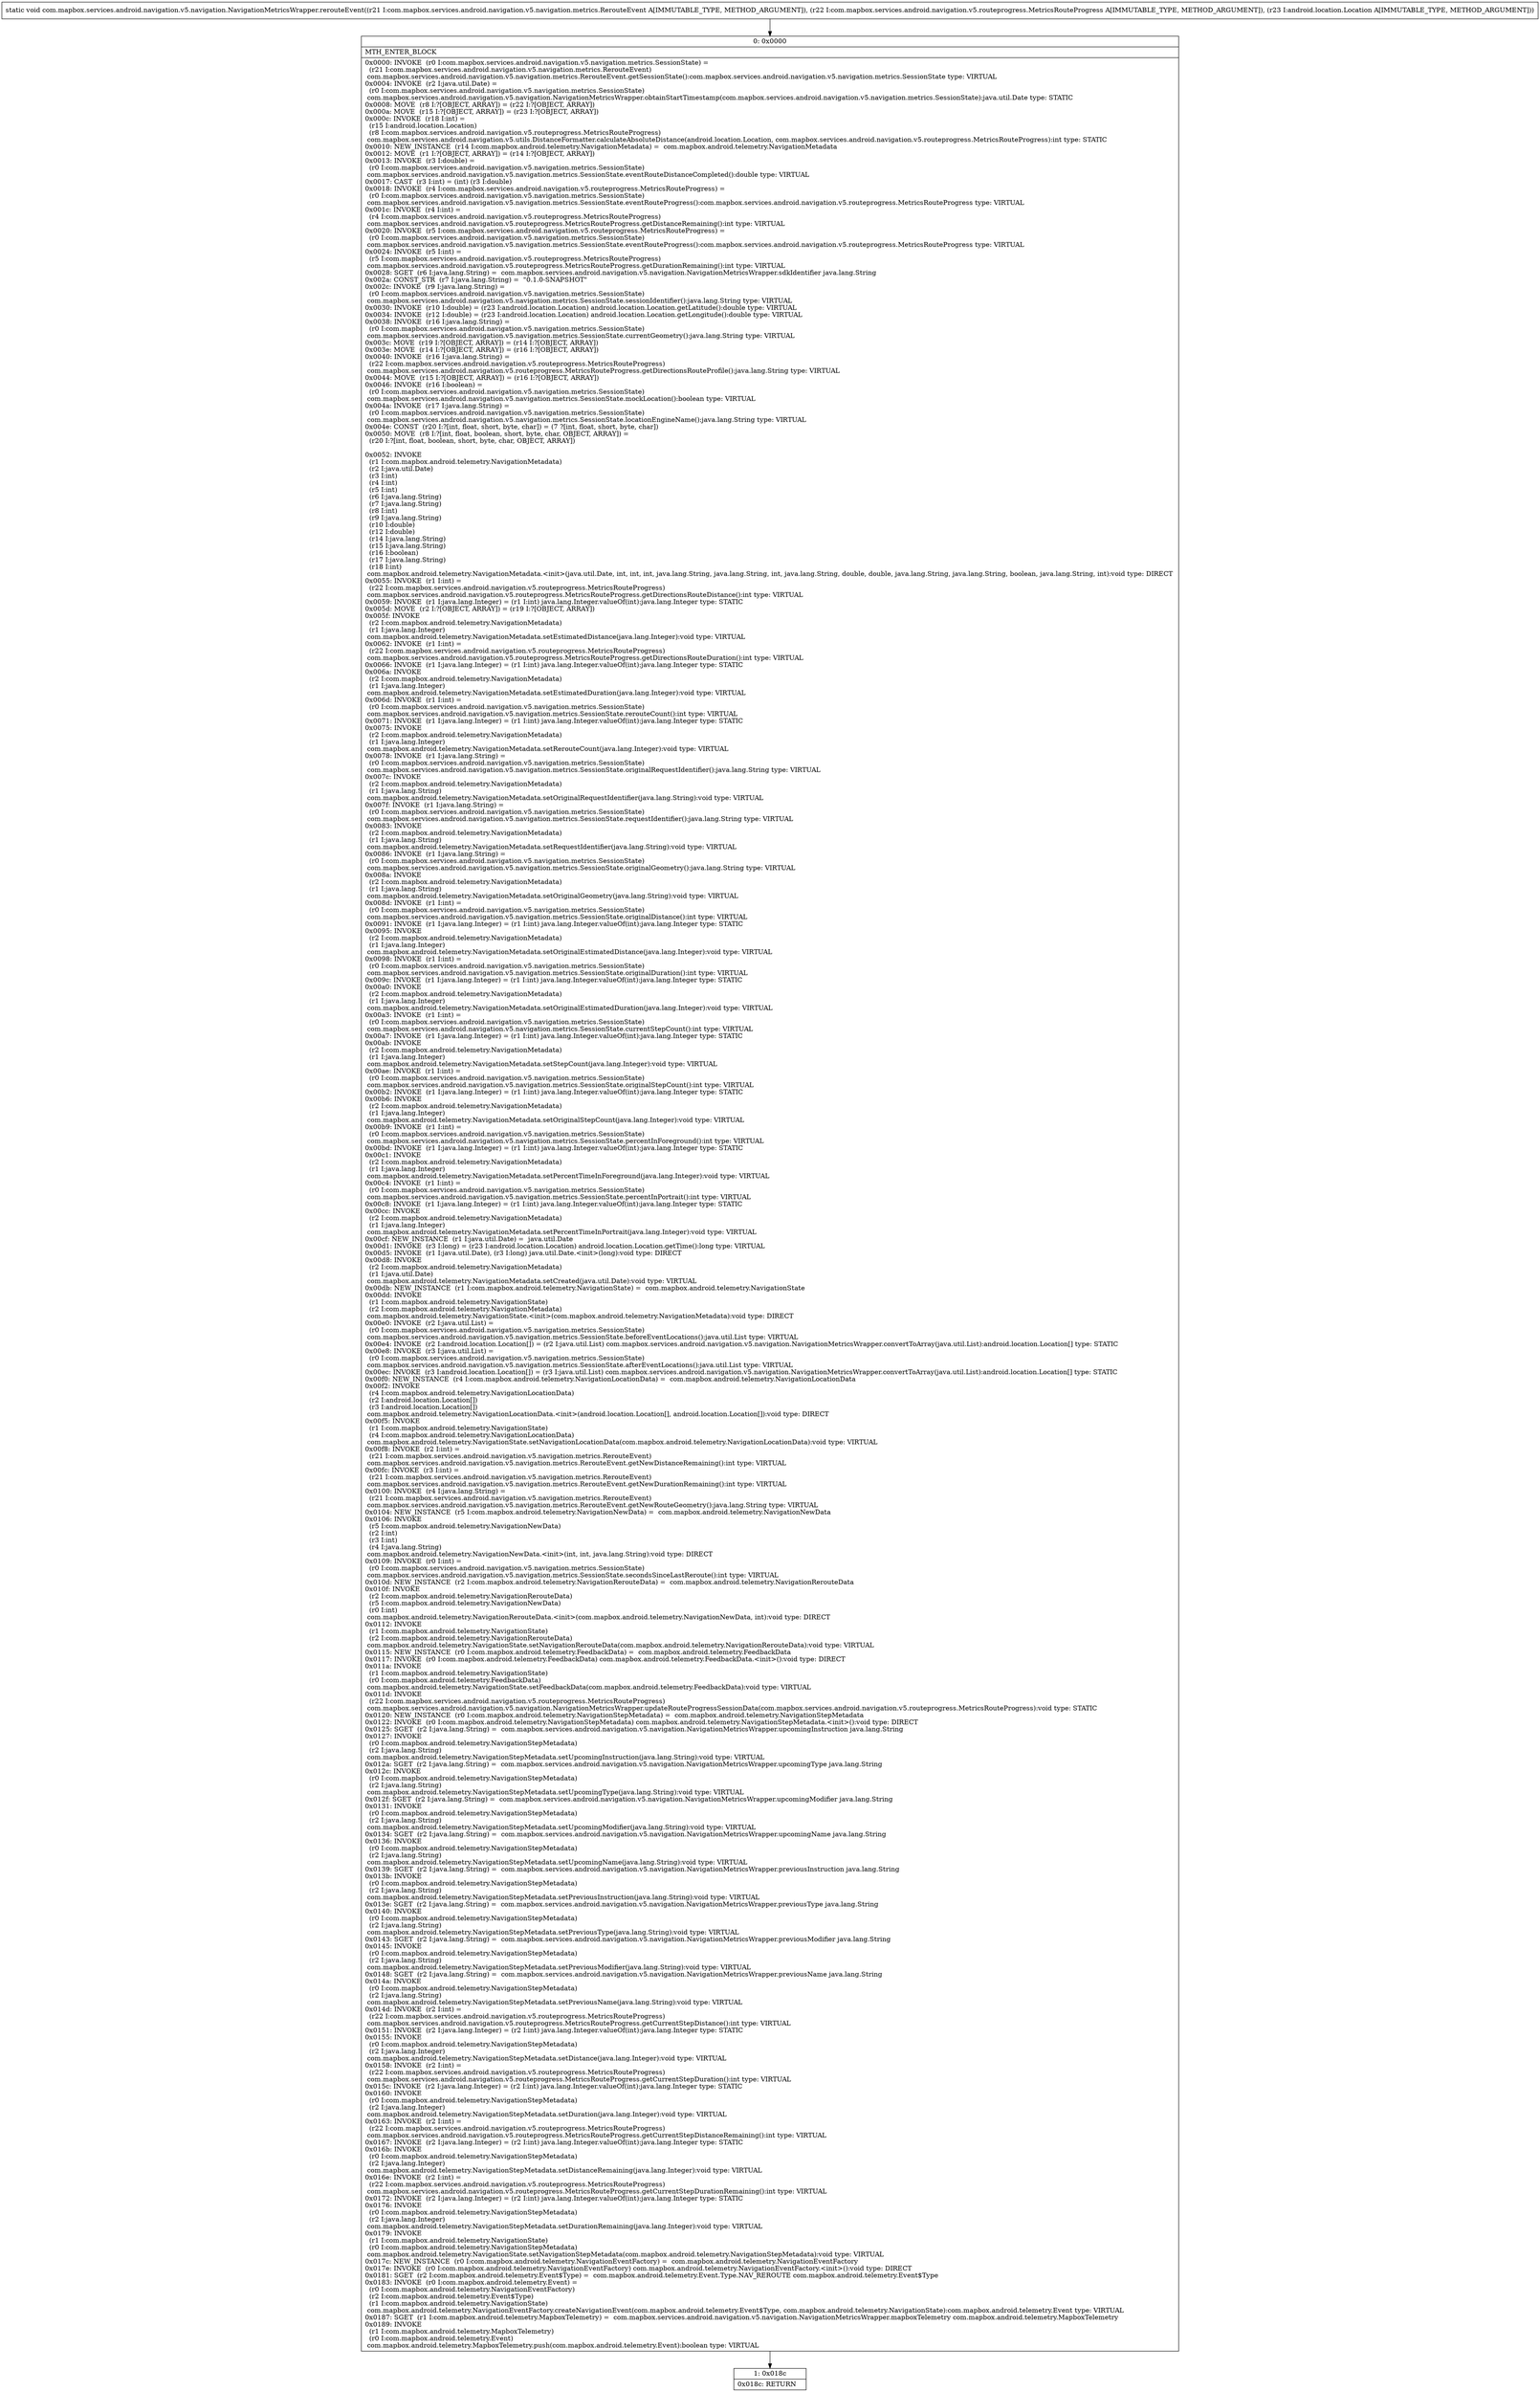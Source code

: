 digraph "CFG forcom.mapbox.services.android.navigation.v5.navigation.NavigationMetricsWrapper.rerouteEvent(Lcom\/mapbox\/services\/android\/navigation\/v5\/navigation\/metrics\/RerouteEvent;Lcom\/mapbox\/services\/android\/navigation\/v5\/routeprogress\/MetricsRouteProgress;Landroid\/location\/Location;)V" {
Node_0 [shape=record,label="{0\:\ 0x0000|MTH_ENTER_BLOCK\l|0x0000: INVOKE  (r0 I:com.mapbox.services.android.navigation.v5.navigation.metrics.SessionState) = \l  (r21 I:com.mapbox.services.android.navigation.v5.navigation.metrics.RerouteEvent)\l com.mapbox.services.android.navigation.v5.navigation.metrics.RerouteEvent.getSessionState():com.mapbox.services.android.navigation.v5.navigation.metrics.SessionState type: VIRTUAL \l0x0004: INVOKE  (r2 I:java.util.Date) = \l  (r0 I:com.mapbox.services.android.navigation.v5.navigation.metrics.SessionState)\l com.mapbox.services.android.navigation.v5.navigation.NavigationMetricsWrapper.obtainStartTimestamp(com.mapbox.services.android.navigation.v5.navigation.metrics.SessionState):java.util.Date type: STATIC \l0x0008: MOVE  (r8 I:?[OBJECT, ARRAY]) = (r22 I:?[OBJECT, ARRAY]) \l0x000a: MOVE  (r15 I:?[OBJECT, ARRAY]) = (r23 I:?[OBJECT, ARRAY]) \l0x000c: INVOKE  (r18 I:int) = \l  (r15 I:android.location.Location)\l  (r8 I:com.mapbox.services.android.navigation.v5.routeprogress.MetricsRouteProgress)\l com.mapbox.services.android.navigation.v5.utils.DistanceFormatter.calculateAbsoluteDistance(android.location.Location, com.mapbox.services.android.navigation.v5.routeprogress.MetricsRouteProgress):int type: STATIC \l0x0010: NEW_INSTANCE  (r14 I:com.mapbox.android.telemetry.NavigationMetadata) =  com.mapbox.android.telemetry.NavigationMetadata \l0x0012: MOVE  (r1 I:?[OBJECT, ARRAY]) = (r14 I:?[OBJECT, ARRAY]) \l0x0013: INVOKE  (r3 I:double) = \l  (r0 I:com.mapbox.services.android.navigation.v5.navigation.metrics.SessionState)\l com.mapbox.services.android.navigation.v5.navigation.metrics.SessionState.eventRouteDistanceCompleted():double type: VIRTUAL \l0x0017: CAST  (r3 I:int) = (int) (r3 I:double) \l0x0018: INVOKE  (r4 I:com.mapbox.services.android.navigation.v5.routeprogress.MetricsRouteProgress) = \l  (r0 I:com.mapbox.services.android.navigation.v5.navigation.metrics.SessionState)\l com.mapbox.services.android.navigation.v5.navigation.metrics.SessionState.eventRouteProgress():com.mapbox.services.android.navigation.v5.routeprogress.MetricsRouteProgress type: VIRTUAL \l0x001c: INVOKE  (r4 I:int) = \l  (r4 I:com.mapbox.services.android.navigation.v5.routeprogress.MetricsRouteProgress)\l com.mapbox.services.android.navigation.v5.routeprogress.MetricsRouteProgress.getDistanceRemaining():int type: VIRTUAL \l0x0020: INVOKE  (r5 I:com.mapbox.services.android.navigation.v5.routeprogress.MetricsRouteProgress) = \l  (r0 I:com.mapbox.services.android.navigation.v5.navigation.metrics.SessionState)\l com.mapbox.services.android.navigation.v5.navigation.metrics.SessionState.eventRouteProgress():com.mapbox.services.android.navigation.v5.routeprogress.MetricsRouteProgress type: VIRTUAL \l0x0024: INVOKE  (r5 I:int) = \l  (r5 I:com.mapbox.services.android.navigation.v5.routeprogress.MetricsRouteProgress)\l com.mapbox.services.android.navigation.v5.routeprogress.MetricsRouteProgress.getDurationRemaining():int type: VIRTUAL \l0x0028: SGET  (r6 I:java.lang.String) =  com.mapbox.services.android.navigation.v5.navigation.NavigationMetricsWrapper.sdkIdentifier java.lang.String \l0x002a: CONST_STR  (r7 I:java.lang.String) =  \"0.1.0\-SNAPSHOT\" \l0x002c: INVOKE  (r9 I:java.lang.String) = \l  (r0 I:com.mapbox.services.android.navigation.v5.navigation.metrics.SessionState)\l com.mapbox.services.android.navigation.v5.navigation.metrics.SessionState.sessionIdentifier():java.lang.String type: VIRTUAL \l0x0030: INVOKE  (r10 I:double) = (r23 I:android.location.Location) android.location.Location.getLatitude():double type: VIRTUAL \l0x0034: INVOKE  (r12 I:double) = (r23 I:android.location.Location) android.location.Location.getLongitude():double type: VIRTUAL \l0x0038: INVOKE  (r16 I:java.lang.String) = \l  (r0 I:com.mapbox.services.android.navigation.v5.navigation.metrics.SessionState)\l com.mapbox.services.android.navigation.v5.navigation.metrics.SessionState.currentGeometry():java.lang.String type: VIRTUAL \l0x003c: MOVE  (r19 I:?[OBJECT, ARRAY]) = (r14 I:?[OBJECT, ARRAY]) \l0x003e: MOVE  (r14 I:?[OBJECT, ARRAY]) = (r16 I:?[OBJECT, ARRAY]) \l0x0040: INVOKE  (r16 I:java.lang.String) = \l  (r22 I:com.mapbox.services.android.navigation.v5.routeprogress.MetricsRouteProgress)\l com.mapbox.services.android.navigation.v5.routeprogress.MetricsRouteProgress.getDirectionsRouteProfile():java.lang.String type: VIRTUAL \l0x0044: MOVE  (r15 I:?[OBJECT, ARRAY]) = (r16 I:?[OBJECT, ARRAY]) \l0x0046: INVOKE  (r16 I:boolean) = \l  (r0 I:com.mapbox.services.android.navigation.v5.navigation.metrics.SessionState)\l com.mapbox.services.android.navigation.v5.navigation.metrics.SessionState.mockLocation():boolean type: VIRTUAL \l0x004a: INVOKE  (r17 I:java.lang.String) = \l  (r0 I:com.mapbox.services.android.navigation.v5.navigation.metrics.SessionState)\l com.mapbox.services.android.navigation.v5.navigation.metrics.SessionState.locationEngineName():java.lang.String type: VIRTUAL \l0x004e: CONST  (r20 I:?[int, float, short, byte, char]) = (7 ?[int, float, short, byte, char]) \l0x0050: MOVE  (r8 I:?[int, float, boolean, short, byte, char, OBJECT, ARRAY]) = \l  (r20 I:?[int, float, boolean, short, byte, char, OBJECT, ARRAY])\l \l0x0052: INVOKE  \l  (r1 I:com.mapbox.android.telemetry.NavigationMetadata)\l  (r2 I:java.util.Date)\l  (r3 I:int)\l  (r4 I:int)\l  (r5 I:int)\l  (r6 I:java.lang.String)\l  (r7 I:java.lang.String)\l  (r8 I:int)\l  (r9 I:java.lang.String)\l  (r10 I:double)\l  (r12 I:double)\l  (r14 I:java.lang.String)\l  (r15 I:java.lang.String)\l  (r16 I:boolean)\l  (r17 I:java.lang.String)\l  (r18 I:int)\l com.mapbox.android.telemetry.NavigationMetadata.\<init\>(java.util.Date, int, int, int, java.lang.String, java.lang.String, int, java.lang.String, double, double, java.lang.String, java.lang.String, boolean, java.lang.String, int):void type: DIRECT \l0x0055: INVOKE  (r1 I:int) = \l  (r22 I:com.mapbox.services.android.navigation.v5.routeprogress.MetricsRouteProgress)\l com.mapbox.services.android.navigation.v5.routeprogress.MetricsRouteProgress.getDirectionsRouteDistance():int type: VIRTUAL \l0x0059: INVOKE  (r1 I:java.lang.Integer) = (r1 I:int) java.lang.Integer.valueOf(int):java.lang.Integer type: STATIC \l0x005d: MOVE  (r2 I:?[OBJECT, ARRAY]) = (r19 I:?[OBJECT, ARRAY]) \l0x005f: INVOKE  \l  (r2 I:com.mapbox.android.telemetry.NavigationMetadata)\l  (r1 I:java.lang.Integer)\l com.mapbox.android.telemetry.NavigationMetadata.setEstimatedDistance(java.lang.Integer):void type: VIRTUAL \l0x0062: INVOKE  (r1 I:int) = \l  (r22 I:com.mapbox.services.android.navigation.v5.routeprogress.MetricsRouteProgress)\l com.mapbox.services.android.navigation.v5.routeprogress.MetricsRouteProgress.getDirectionsRouteDuration():int type: VIRTUAL \l0x0066: INVOKE  (r1 I:java.lang.Integer) = (r1 I:int) java.lang.Integer.valueOf(int):java.lang.Integer type: STATIC \l0x006a: INVOKE  \l  (r2 I:com.mapbox.android.telemetry.NavigationMetadata)\l  (r1 I:java.lang.Integer)\l com.mapbox.android.telemetry.NavigationMetadata.setEstimatedDuration(java.lang.Integer):void type: VIRTUAL \l0x006d: INVOKE  (r1 I:int) = \l  (r0 I:com.mapbox.services.android.navigation.v5.navigation.metrics.SessionState)\l com.mapbox.services.android.navigation.v5.navigation.metrics.SessionState.rerouteCount():int type: VIRTUAL \l0x0071: INVOKE  (r1 I:java.lang.Integer) = (r1 I:int) java.lang.Integer.valueOf(int):java.lang.Integer type: STATIC \l0x0075: INVOKE  \l  (r2 I:com.mapbox.android.telemetry.NavigationMetadata)\l  (r1 I:java.lang.Integer)\l com.mapbox.android.telemetry.NavigationMetadata.setRerouteCount(java.lang.Integer):void type: VIRTUAL \l0x0078: INVOKE  (r1 I:java.lang.String) = \l  (r0 I:com.mapbox.services.android.navigation.v5.navigation.metrics.SessionState)\l com.mapbox.services.android.navigation.v5.navigation.metrics.SessionState.originalRequestIdentifier():java.lang.String type: VIRTUAL \l0x007c: INVOKE  \l  (r2 I:com.mapbox.android.telemetry.NavigationMetadata)\l  (r1 I:java.lang.String)\l com.mapbox.android.telemetry.NavigationMetadata.setOriginalRequestIdentifier(java.lang.String):void type: VIRTUAL \l0x007f: INVOKE  (r1 I:java.lang.String) = \l  (r0 I:com.mapbox.services.android.navigation.v5.navigation.metrics.SessionState)\l com.mapbox.services.android.navigation.v5.navigation.metrics.SessionState.requestIdentifier():java.lang.String type: VIRTUAL \l0x0083: INVOKE  \l  (r2 I:com.mapbox.android.telemetry.NavigationMetadata)\l  (r1 I:java.lang.String)\l com.mapbox.android.telemetry.NavigationMetadata.setRequestIdentifier(java.lang.String):void type: VIRTUAL \l0x0086: INVOKE  (r1 I:java.lang.String) = \l  (r0 I:com.mapbox.services.android.navigation.v5.navigation.metrics.SessionState)\l com.mapbox.services.android.navigation.v5.navigation.metrics.SessionState.originalGeometry():java.lang.String type: VIRTUAL \l0x008a: INVOKE  \l  (r2 I:com.mapbox.android.telemetry.NavigationMetadata)\l  (r1 I:java.lang.String)\l com.mapbox.android.telemetry.NavigationMetadata.setOriginalGeometry(java.lang.String):void type: VIRTUAL \l0x008d: INVOKE  (r1 I:int) = \l  (r0 I:com.mapbox.services.android.navigation.v5.navigation.metrics.SessionState)\l com.mapbox.services.android.navigation.v5.navigation.metrics.SessionState.originalDistance():int type: VIRTUAL \l0x0091: INVOKE  (r1 I:java.lang.Integer) = (r1 I:int) java.lang.Integer.valueOf(int):java.lang.Integer type: STATIC \l0x0095: INVOKE  \l  (r2 I:com.mapbox.android.telemetry.NavigationMetadata)\l  (r1 I:java.lang.Integer)\l com.mapbox.android.telemetry.NavigationMetadata.setOriginalEstimatedDistance(java.lang.Integer):void type: VIRTUAL \l0x0098: INVOKE  (r1 I:int) = \l  (r0 I:com.mapbox.services.android.navigation.v5.navigation.metrics.SessionState)\l com.mapbox.services.android.navigation.v5.navigation.metrics.SessionState.originalDuration():int type: VIRTUAL \l0x009c: INVOKE  (r1 I:java.lang.Integer) = (r1 I:int) java.lang.Integer.valueOf(int):java.lang.Integer type: STATIC \l0x00a0: INVOKE  \l  (r2 I:com.mapbox.android.telemetry.NavigationMetadata)\l  (r1 I:java.lang.Integer)\l com.mapbox.android.telemetry.NavigationMetadata.setOriginalEstimatedDuration(java.lang.Integer):void type: VIRTUAL \l0x00a3: INVOKE  (r1 I:int) = \l  (r0 I:com.mapbox.services.android.navigation.v5.navigation.metrics.SessionState)\l com.mapbox.services.android.navigation.v5.navigation.metrics.SessionState.currentStepCount():int type: VIRTUAL \l0x00a7: INVOKE  (r1 I:java.lang.Integer) = (r1 I:int) java.lang.Integer.valueOf(int):java.lang.Integer type: STATIC \l0x00ab: INVOKE  \l  (r2 I:com.mapbox.android.telemetry.NavigationMetadata)\l  (r1 I:java.lang.Integer)\l com.mapbox.android.telemetry.NavigationMetadata.setStepCount(java.lang.Integer):void type: VIRTUAL \l0x00ae: INVOKE  (r1 I:int) = \l  (r0 I:com.mapbox.services.android.navigation.v5.navigation.metrics.SessionState)\l com.mapbox.services.android.navigation.v5.navigation.metrics.SessionState.originalStepCount():int type: VIRTUAL \l0x00b2: INVOKE  (r1 I:java.lang.Integer) = (r1 I:int) java.lang.Integer.valueOf(int):java.lang.Integer type: STATIC \l0x00b6: INVOKE  \l  (r2 I:com.mapbox.android.telemetry.NavigationMetadata)\l  (r1 I:java.lang.Integer)\l com.mapbox.android.telemetry.NavigationMetadata.setOriginalStepCount(java.lang.Integer):void type: VIRTUAL \l0x00b9: INVOKE  (r1 I:int) = \l  (r0 I:com.mapbox.services.android.navigation.v5.navigation.metrics.SessionState)\l com.mapbox.services.android.navigation.v5.navigation.metrics.SessionState.percentInForeground():int type: VIRTUAL \l0x00bd: INVOKE  (r1 I:java.lang.Integer) = (r1 I:int) java.lang.Integer.valueOf(int):java.lang.Integer type: STATIC \l0x00c1: INVOKE  \l  (r2 I:com.mapbox.android.telemetry.NavigationMetadata)\l  (r1 I:java.lang.Integer)\l com.mapbox.android.telemetry.NavigationMetadata.setPercentTimeInForeground(java.lang.Integer):void type: VIRTUAL \l0x00c4: INVOKE  (r1 I:int) = \l  (r0 I:com.mapbox.services.android.navigation.v5.navigation.metrics.SessionState)\l com.mapbox.services.android.navigation.v5.navigation.metrics.SessionState.percentInPortrait():int type: VIRTUAL \l0x00c8: INVOKE  (r1 I:java.lang.Integer) = (r1 I:int) java.lang.Integer.valueOf(int):java.lang.Integer type: STATIC \l0x00cc: INVOKE  \l  (r2 I:com.mapbox.android.telemetry.NavigationMetadata)\l  (r1 I:java.lang.Integer)\l com.mapbox.android.telemetry.NavigationMetadata.setPercentTimeInPortrait(java.lang.Integer):void type: VIRTUAL \l0x00cf: NEW_INSTANCE  (r1 I:java.util.Date) =  java.util.Date \l0x00d1: INVOKE  (r3 I:long) = (r23 I:android.location.Location) android.location.Location.getTime():long type: VIRTUAL \l0x00d5: INVOKE  (r1 I:java.util.Date), (r3 I:long) java.util.Date.\<init\>(long):void type: DIRECT \l0x00d8: INVOKE  \l  (r2 I:com.mapbox.android.telemetry.NavigationMetadata)\l  (r1 I:java.util.Date)\l com.mapbox.android.telemetry.NavigationMetadata.setCreated(java.util.Date):void type: VIRTUAL \l0x00db: NEW_INSTANCE  (r1 I:com.mapbox.android.telemetry.NavigationState) =  com.mapbox.android.telemetry.NavigationState \l0x00dd: INVOKE  \l  (r1 I:com.mapbox.android.telemetry.NavigationState)\l  (r2 I:com.mapbox.android.telemetry.NavigationMetadata)\l com.mapbox.android.telemetry.NavigationState.\<init\>(com.mapbox.android.telemetry.NavigationMetadata):void type: DIRECT \l0x00e0: INVOKE  (r2 I:java.util.List) = \l  (r0 I:com.mapbox.services.android.navigation.v5.navigation.metrics.SessionState)\l com.mapbox.services.android.navigation.v5.navigation.metrics.SessionState.beforeEventLocations():java.util.List type: VIRTUAL \l0x00e4: INVOKE  (r2 I:android.location.Location[]) = (r2 I:java.util.List) com.mapbox.services.android.navigation.v5.navigation.NavigationMetricsWrapper.convertToArray(java.util.List):android.location.Location[] type: STATIC \l0x00e8: INVOKE  (r3 I:java.util.List) = \l  (r0 I:com.mapbox.services.android.navigation.v5.navigation.metrics.SessionState)\l com.mapbox.services.android.navigation.v5.navigation.metrics.SessionState.afterEventLocations():java.util.List type: VIRTUAL \l0x00ec: INVOKE  (r3 I:android.location.Location[]) = (r3 I:java.util.List) com.mapbox.services.android.navigation.v5.navigation.NavigationMetricsWrapper.convertToArray(java.util.List):android.location.Location[] type: STATIC \l0x00f0: NEW_INSTANCE  (r4 I:com.mapbox.android.telemetry.NavigationLocationData) =  com.mapbox.android.telemetry.NavigationLocationData \l0x00f2: INVOKE  \l  (r4 I:com.mapbox.android.telemetry.NavigationLocationData)\l  (r2 I:android.location.Location[])\l  (r3 I:android.location.Location[])\l com.mapbox.android.telemetry.NavigationLocationData.\<init\>(android.location.Location[], android.location.Location[]):void type: DIRECT \l0x00f5: INVOKE  \l  (r1 I:com.mapbox.android.telemetry.NavigationState)\l  (r4 I:com.mapbox.android.telemetry.NavigationLocationData)\l com.mapbox.android.telemetry.NavigationState.setNavigationLocationData(com.mapbox.android.telemetry.NavigationLocationData):void type: VIRTUAL \l0x00f8: INVOKE  (r2 I:int) = \l  (r21 I:com.mapbox.services.android.navigation.v5.navigation.metrics.RerouteEvent)\l com.mapbox.services.android.navigation.v5.navigation.metrics.RerouteEvent.getNewDistanceRemaining():int type: VIRTUAL \l0x00fc: INVOKE  (r3 I:int) = \l  (r21 I:com.mapbox.services.android.navigation.v5.navigation.metrics.RerouteEvent)\l com.mapbox.services.android.navigation.v5.navigation.metrics.RerouteEvent.getNewDurationRemaining():int type: VIRTUAL \l0x0100: INVOKE  (r4 I:java.lang.String) = \l  (r21 I:com.mapbox.services.android.navigation.v5.navigation.metrics.RerouteEvent)\l com.mapbox.services.android.navigation.v5.navigation.metrics.RerouteEvent.getNewRouteGeometry():java.lang.String type: VIRTUAL \l0x0104: NEW_INSTANCE  (r5 I:com.mapbox.android.telemetry.NavigationNewData) =  com.mapbox.android.telemetry.NavigationNewData \l0x0106: INVOKE  \l  (r5 I:com.mapbox.android.telemetry.NavigationNewData)\l  (r2 I:int)\l  (r3 I:int)\l  (r4 I:java.lang.String)\l com.mapbox.android.telemetry.NavigationNewData.\<init\>(int, int, java.lang.String):void type: DIRECT \l0x0109: INVOKE  (r0 I:int) = \l  (r0 I:com.mapbox.services.android.navigation.v5.navigation.metrics.SessionState)\l com.mapbox.services.android.navigation.v5.navigation.metrics.SessionState.secondsSinceLastReroute():int type: VIRTUAL \l0x010d: NEW_INSTANCE  (r2 I:com.mapbox.android.telemetry.NavigationRerouteData) =  com.mapbox.android.telemetry.NavigationRerouteData \l0x010f: INVOKE  \l  (r2 I:com.mapbox.android.telemetry.NavigationRerouteData)\l  (r5 I:com.mapbox.android.telemetry.NavigationNewData)\l  (r0 I:int)\l com.mapbox.android.telemetry.NavigationRerouteData.\<init\>(com.mapbox.android.telemetry.NavigationNewData, int):void type: DIRECT \l0x0112: INVOKE  \l  (r1 I:com.mapbox.android.telemetry.NavigationState)\l  (r2 I:com.mapbox.android.telemetry.NavigationRerouteData)\l com.mapbox.android.telemetry.NavigationState.setNavigationRerouteData(com.mapbox.android.telemetry.NavigationRerouteData):void type: VIRTUAL \l0x0115: NEW_INSTANCE  (r0 I:com.mapbox.android.telemetry.FeedbackData) =  com.mapbox.android.telemetry.FeedbackData \l0x0117: INVOKE  (r0 I:com.mapbox.android.telemetry.FeedbackData) com.mapbox.android.telemetry.FeedbackData.\<init\>():void type: DIRECT \l0x011a: INVOKE  \l  (r1 I:com.mapbox.android.telemetry.NavigationState)\l  (r0 I:com.mapbox.android.telemetry.FeedbackData)\l com.mapbox.android.telemetry.NavigationState.setFeedbackData(com.mapbox.android.telemetry.FeedbackData):void type: VIRTUAL \l0x011d: INVOKE  \l  (r22 I:com.mapbox.services.android.navigation.v5.routeprogress.MetricsRouteProgress)\l com.mapbox.services.android.navigation.v5.navigation.NavigationMetricsWrapper.updateRouteProgressSessionData(com.mapbox.services.android.navigation.v5.routeprogress.MetricsRouteProgress):void type: STATIC \l0x0120: NEW_INSTANCE  (r0 I:com.mapbox.android.telemetry.NavigationStepMetadata) =  com.mapbox.android.telemetry.NavigationStepMetadata \l0x0122: INVOKE  (r0 I:com.mapbox.android.telemetry.NavigationStepMetadata) com.mapbox.android.telemetry.NavigationStepMetadata.\<init\>():void type: DIRECT \l0x0125: SGET  (r2 I:java.lang.String) =  com.mapbox.services.android.navigation.v5.navigation.NavigationMetricsWrapper.upcomingInstruction java.lang.String \l0x0127: INVOKE  \l  (r0 I:com.mapbox.android.telemetry.NavigationStepMetadata)\l  (r2 I:java.lang.String)\l com.mapbox.android.telemetry.NavigationStepMetadata.setUpcomingInstruction(java.lang.String):void type: VIRTUAL \l0x012a: SGET  (r2 I:java.lang.String) =  com.mapbox.services.android.navigation.v5.navigation.NavigationMetricsWrapper.upcomingType java.lang.String \l0x012c: INVOKE  \l  (r0 I:com.mapbox.android.telemetry.NavigationStepMetadata)\l  (r2 I:java.lang.String)\l com.mapbox.android.telemetry.NavigationStepMetadata.setUpcomingType(java.lang.String):void type: VIRTUAL \l0x012f: SGET  (r2 I:java.lang.String) =  com.mapbox.services.android.navigation.v5.navigation.NavigationMetricsWrapper.upcomingModifier java.lang.String \l0x0131: INVOKE  \l  (r0 I:com.mapbox.android.telemetry.NavigationStepMetadata)\l  (r2 I:java.lang.String)\l com.mapbox.android.telemetry.NavigationStepMetadata.setUpcomingModifier(java.lang.String):void type: VIRTUAL \l0x0134: SGET  (r2 I:java.lang.String) =  com.mapbox.services.android.navigation.v5.navigation.NavigationMetricsWrapper.upcomingName java.lang.String \l0x0136: INVOKE  \l  (r0 I:com.mapbox.android.telemetry.NavigationStepMetadata)\l  (r2 I:java.lang.String)\l com.mapbox.android.telemetry.NavigationStepMetadata.setUpcomingName(java.lang.String):void type: VIRTUAL \l0x0139: SGET  (r2 I:java.lang.String) =  com.mapbox.services.android.navigation.v5.navigation.NavigationMetricsWrapper.previousInstruction java.lang.String \l0x013b: INVOKE  \l  (r0 I:com.mapbox.android.telemetry.NavigationStepMetadata)\l  (r2 I:java.lang.String)\l com.mapbox.android.telemetry.NavigationStepMetadata.setPreviousInstruction(java.lang.String):void type: VIRTUAL \l0x013e: SGET  (r2 I:java.lang.String) =  com.mapbox.services.android.navigation.v5.navigation.NavigationMetricsWrapper.previousType java.lang.String \l0x0140: INVOKE  \l  (r0 I:com.mapbox.android.telemetry.NavigationStepMetadata)\l  (r2 I:java.lang.String)\l com.mapbox.android.telemetry.NavigationStepMetadata.setPreviousType(java.lang.String):void type: VIRTUAL \l0x0143: SGET  (r2 I:java.lang.String) =  com.mapbox.services.android.navigation.v5.navigation.NavigationMetricsWrapper.previousModifier java.lang.String \l0x0145: INVOKE  \l  (r0 I:com.mapbox.android.telemetry.NavigationStepMetadata)\l  (r2 I:java.lang.String)\l com.mapbox.android.telemetry.NavigationStepMetadata.setPreviousModifier(java.lang.String):void type: VIRTUAL \l0x0148: SGET  (r2 I:java.lang.String) =  com.mapbox.services.android.navigation.v5.navigation.NavigationMetricsWrapper.previousName java.lang.String \l0x014a: INVOKE  \l  (r0 I:com.mapbox.android.telemetry.NavigationStepMetadata)\l  (r2 I:java.lang.String)\l com.mapbox.android.telemetry.NavigationStepMetadata.setPreviousName(java.lang.String):void type: VIRTUAL \l0x014d: INVOKE  (r2 I:int) = \l  (r22 I:com.mapbox.services.android.navigation.v5.routeprogress.MetricsRouteProgress)\l com.mapbox.services.android.navigation.v5.routeprogress.MetricsRouteProgress.getCurrentStepDistance():int type: VIRTUAL \l0x0151: INVOKE  (r2 I:java.lang.Integer) = (r2 I:int) java.lang.Integer.valueOf(int):java.lang.Integer type: STATIC \l0x0155: INVOKE  \l  (r0 I:com.mapbox.android.telemetry.NavigationStepMetadata)\l  (r2 I:java.lang.Integer)\l com.mapbox.android.telemetry.NavigationStepMetadata.setDistance(java.lang.Integer):void type: VIRTUAL \l0x0158: INVOKE  (r2 I:int) = \l  (r22 I:com.mapbox.services.android.navigation.v5.routeprogress.MetricsRouteProgress)\l com.mapbox.services.android.navigation.v5.routeprogress.MetricsRouteProgress.getCurrentStepDuration():int type: VIRTUAL \l0x015c: INVOKE  (r2 I:java.lang.Integer) = (r2 I:int) java.lang.Integer.valueOf(int):java.lang.Integer type: STATIC \l0x0160: INVOKE  \l  (r0 I:com.mapbox.android.telemetry.NavigationStepMetadata)\l  (r2 I:java.lang.Integer)\l com.mapbox.android.telemetry.NavigationStepMetadata.setDuration(java.lang.Integer):void type: VIRTUAL \l0x0163: INVOKE  (r2 I:int) = \l  (r22 I:com.mapbox.services.android.navigation.v5.routeprogress.MetricsRouteProgress)\l com.mapbox.services.android.navigation.v5.routeprogress.MetricsRouteProgress.getCurrentStepDistanceRemaining():int type: VIRTUAL \l0x0167: INVOKE  (r2 I:java.lang.Integer) = (r2 I:int) java.lang.Integer.valueOf(int):java.lang.Integer type: STATIC \l0x016b: INVOKE  \l  (r0 I:com.mapbox.android.telemetry.NavigationStepMetadata)\l  (r2 I:java.lang.Integer)\l com.mapbox.android.telemetry.NavigationStepMetadata.setDistanceRemaining(java.lang.Integer):void type: VIRTUAL \l0x016e: INVOKE  (r2 I:int) = \l  (r22 I:com.mapbox.services.android.navigation.v5.routeprogress.MetricsRouteProgress)\l com.mapbox.services.android.navigation.v5.routeprogress.MetricsRouteProgress.getCurrentStepDurationRemaining():int type: VIRTUAL \l0x0172: INVOKE  (r2 I:java.lang.Integer) = (r2 I:int) java.lang.Integer.valueOf(int):java.lang.Integer type: STATIC \l0x0176: INVOKE  \l  (r0 I:com.mapbox.android.telemetry.NavigationStepMetadata)\l  (r2 I:java.lang.Integer)\l com.mapbox.android.telemetry.NavigationStepMetadata.setDurationRemaining(java.lang.Integer):void type: VIRTUAL \l0x0179: INVOKE  \l  (r1 I:com.mapbox.android.telemetry.NavigationState)\l  (r0 I:com.mapbox.android.telemetry.NavigationStepMetadata)\l com.mapbox.android.telemetry.NavigationState.setNavigationStepMetadata(com.mapbox.android.telemetry.NavigationStepMetadata):void type: VIRTUAL \l0x017c: NEW_INSTANCE  (r0 I:com.mapbox.android.telemetry.NavigationEventFactory) =  com.mapbox.android.telemetry.NavigationEventFactory \l0x017e: INVOKE  (r0 I:com.mapbox.android.telemetry.NavigationEventFactory) com.mapbox.android.telemetry.NavigationEventFactory.\<init\>():void type: DIRECT \l0x0181: SGET  (r2 I:com.mapbox.android.telemetry.Event$Type) =  com.mapbox.android.telemetry.Event.Type.NAV_REROUTE com.mapbox.android.telemetry.Event$Type \l0x0183: INVOKE  (r0 I:com.mapbox.android.telemetry.Event) = \l  (r0 I:com.mapbox.android.telemetry.NavigationEventFactory)\l  (r2 I:com.mapbox.android.telemetry.Event$Type)\l  (r1 I:com.mapbox.android.telemetry.NavigationState)\l com.mapbox.android.telemetry.NavigationEventFactory.createNavigationEvent(com.mapbox.android.telemetry.Event$Type, com.mapbox.android.telemetry.NavigationState):com.mapbox.android.telemetry.Event type: VIRTUAL \l0x0187: SGET  (r1 I:com.mapbox.android.telemetry.MapboxTelemetry) =  com.mapbox.services.android.navigation.v5.navigation.NavigationMetricsWrapper.mapboxTelemetry com.mapbox.android.telemetry.MapboxTelemetry \l0x0189: INVOKE  \l  (r1 I:com.mapbox.android.telemetry.MapboxTelemetry)\l  (r0 I:com.mapbox.android.telemetry.Event)\l com.mapbox.android.telemetry.MapboxTelemetry.push(com.mapbox.android.telemetry.Event):boolean type: VIRTUAL \l}"];
Node_1 [shape=record,label="{1\:\ 0x018c|0x018c: RETURN   \l}"];
MethodNode[shape=record,label="{static void com.mapbox.services.android.navigation.v5.navigation.NavigationMetricsWrapper.rerouteEvent((r21 I:com.mapbox.services.android.navigation.v5.navigation.metrics.RerouteEvent A[IMMUTABLE_TYPE, METHOD_ARGUMENT]), (r22 I:com.mapbox.services.android.navigation.v5.routeprogress.MetricsRouteProgress A[IMMUTABLE_TYPE, METHOD_ARGUMENT]), (r23 I:android.location.Location A[IMMUTABLE_TYPE, METHOD_ARGUMENT])) }"];
MethodNode -> Node_0;
Node_0 -> Node_1;
}

